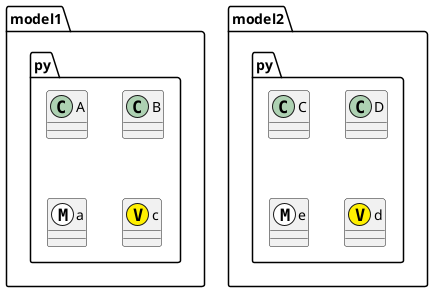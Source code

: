 @startuml

package model1.py {
    class A {

    }

    class B {
    }

    entity a <<M, #FFFFFF>>{

    }

    entity c <<V, #FFF000>>{

    }

}


package model2.py {

    class C {

    }

    class D {
    }

    entity e <<M, #FFFFFF>>{

    }

    entity d <<V, #FFF000>>{

    }

}
@enduml